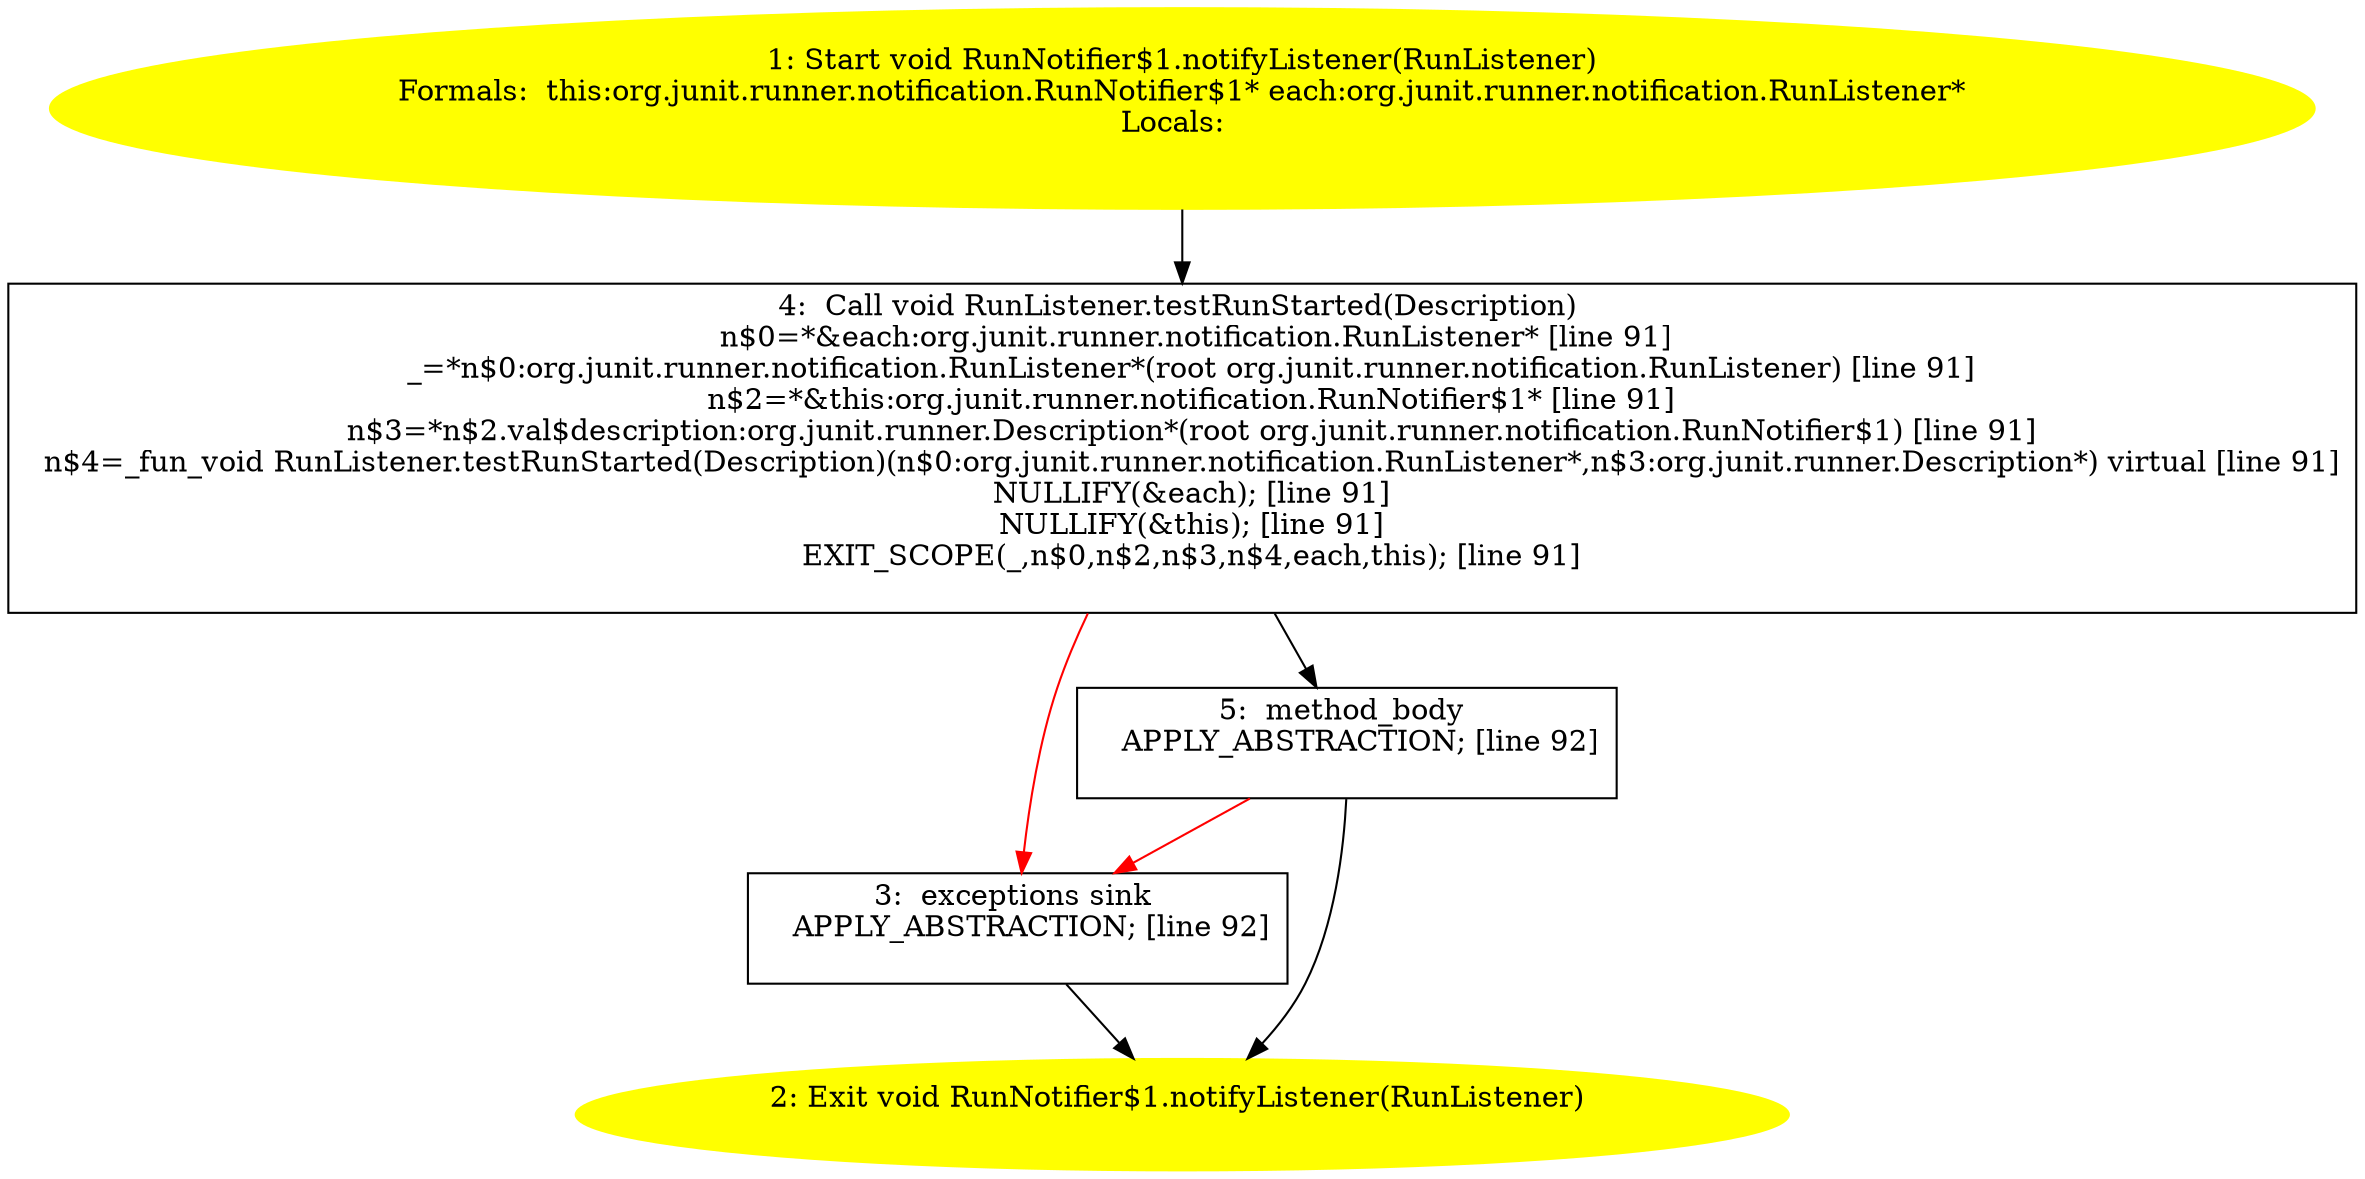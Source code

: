 /* @generated */
digraph cfg {
"org.junit.runner.notification.RunNotifier$1.notifyListener(org.junit.runner.notification.RunListener.0daac302b1bf59dc3b75a95b4ac7d698_1" [label="1: Start void RunNotifier$1.notifyListener(RunListener)\nFormals:  this:org.junit.runner.notification.RunNotifier$1* each:org.junit.runner.notification.RunListener*\nLocals:  \n  " color=yellow style=filled]
	

	 "org.junit.runner.notification.RunNotifier$1.notifyListener(org.junit.runner.notification.RunListener.0daac302b1bf59dc3b75a95b4ac7d698_1" -> "org.junit.runner.notification.RunNotifier$1.notifyListener(org.junit.runner.notification.RunListener.0daac302b1bf59dc3b75a95b4ac7d698_4" ;
"org.junit.runner.notification.RunNotifier$1.notifyListener(org.junit.runner.notification.RunListener.0daac302b1bf59dc3b75a95b4ac7d698_2" [label="2: Exit void RunNotifier$1.notifyListener(RunListener) \n  " color=yellow style=filled]
	

"org.junit.runner.notification.RunNotifier$1.notifyListener(org.junit.runner.notification.RunListener.0daac302b1bf59dc3b75a95b4ac7d698_3" [label="3:  exceptions sink \n   APPLY_ABSTRACTION; [line 92]\n " shape="box"]
	

	 "org.junit.runner.notification.RunNotifier$1.notifyListener(org.junit.runner.notification.RunListener.0daac302b1bf59dc3b75a95b4ac7d698_3" -> "org.junit.runner.notification.RunNotifier$1.notifyListener(org.junit.runner.notification.RunListener.0daac302b1bf59dc3b75a95b4ac7d698_2" ;
"org.junit.runner.notification.RunNotifier$1.notifyListener(org.junit.runner.notification.RunListener.0daac302b1bf59dc3b75a95b4ac7d698_4" [label="4:  Call void RunListener.testRunStarted(Description) \n   n$0=*&each:org.junit.runner.notification.RunListener* [line 91]\n  _=*n$0:org.junit.runner.notification.RunListener*(root org.junit.runner.notification.RunListener) [line 91]\n  n$2=*&this:org.junit.runner.notification.RunNotifier$1* [line 91]\n  n$3=*n$2.val$description:org.junit.runner.Description*(root org.junit.runner.notification.RunNotifier$1) [line 91]\n  n$4=_fun_void RunListener.testRunStarted(Description)(n$0:org.junit.runner.notification.RunListener*,n$3:org.junit.runner.Description*) virtual [line 91]\n  NULLIFY(&each); [line 91]\n  NULLIFY(&this); [line 91]\n  EXIT_SCOPE(_,n$0,n$2,n$3,n$4,each,this); [line 91]\n " shape="box"]
	

	 "org.junit.runner.notification.RunNotifier$1.notifyListener(org.junit.runner.notification.RunListener.0daac302b1bf59dc3b75a95b4ac7d698_4" -> "org.junit.runner.notification.RunNotifier$1.notifyListener(org.junit.runner.notification.RunListener.0daac302b1bf59dc3b75a95b4ac7d698_5" ;
	 "org.junit.runner.notification.RunNotifier$1.notifyListener(org.junit.runner.notification.RunListener.0daac302b1bf59dc3b75a95b4ac7d698_4" -> "org.junit.runner.notification.RunNotifier$1.notifyListener(org.junit.runner.notification.RunListener.0daac302b1bf59dc3b75a95b4ac7d698_3" [color="red" ];
"org.junit.runner.notification.RunNotifier$1.notifyListener(org.junit.runner.notification.RunListener.0daac302b1bf59dc3b75a95b4ac7d698_5" [label="5:  method_body \n   APPLY_ABSTRACTION; [line 92]\n " shape="box"]
	

	 "org.junit.runner.notification.RunNotifier$1.notifyListener(org.junit.runner.notification.RunListener.0daac302b1bf59dc3b75a95b4ac7d698_5" -> "org.junit.runner.notification.RunNotifier$1.notifyListener(org.junit.runner.notification.RunListener.0daac302b1bf59dc3b75a95b4ac7d698_2" ;
	 "org.junit.runner.notification.RunNotifier$1.notifyListener(org.junit.runner.notification.RunListener.0daac302b1bf59dc3b75a95b4ac7d698_5" -> "org.junit.runner.notification.RunNotifier$1.notifyListener(org.junit.runner.notification.RunListener.0daac302b1bf59dc3b75a95b4ac7d698_3" [color="red" ];
}
